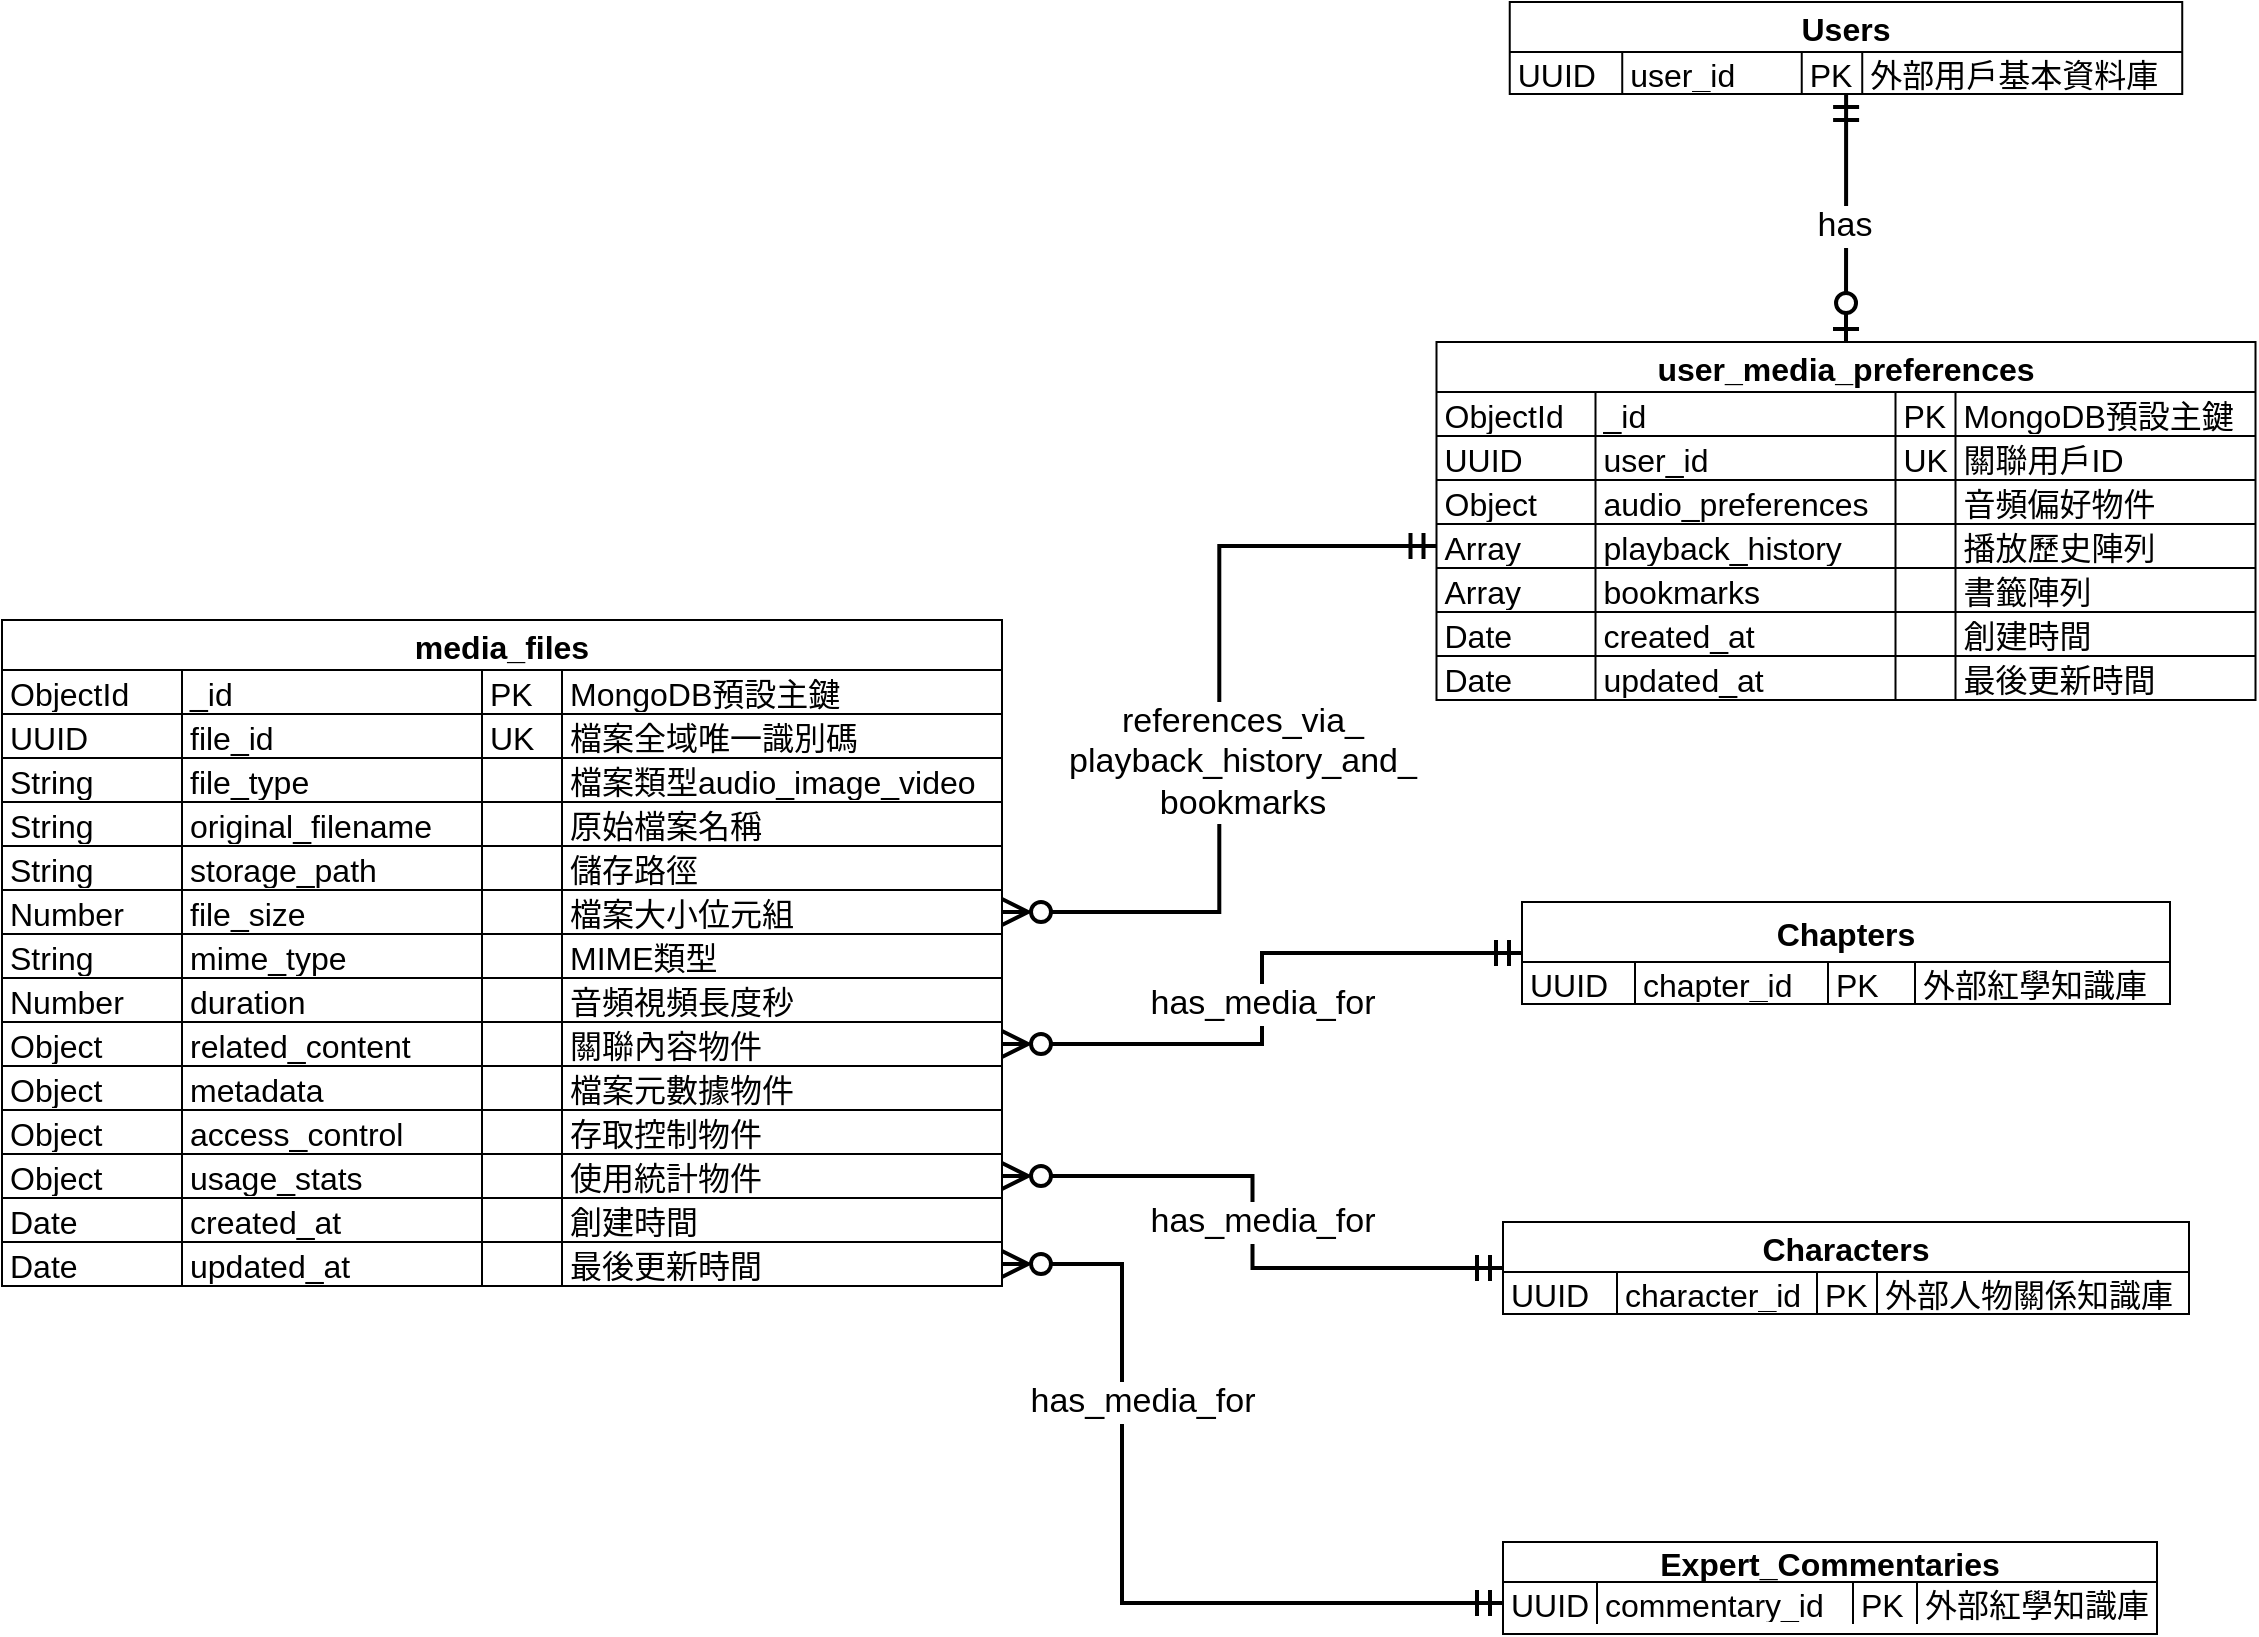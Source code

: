 <mxfile version="24.7.17">
  <diagram name="Page-1" id="UnIl4REgYdiLxJxf534u">
    <mxGraphModel dx="1594" dy="450" grid="1" gridSize="10" guides="1" tooltips="1" connect="1" arrows="1" fold="1" page="1" pageScale="1" pageWidth="827" pageHeight="1169" math="0" shadow="0">
      <root>
        <mxCell id="0" />
        <mxCell id="1" parent="0" />
        <mxCell id="NqUrE6B0WoNYXSJN2qYD-1" value="media_files" style="shape=table;startSize=25;container=1;collapsible=0;childLayout=tableLayout;fixedRows=1;rowLines=1;fontStyle=1;align=center;resizeLast=1;fontSize=16;" parent="1" vertex="1">
          <mxGeometry x="-230" y="329" width="500" height="333" as="geometry" />
        </mxCell>
        <mxCell id="NqUrE6B0WoNYXSJN2qYD-2" style="shape=tableRow;horizontal=0;startSize=0;swimlaneHead=0;swimlaneBody=0;fillColor=none;collapsible=0;dropTarget=0;points=[[0,0.5],[1,0.5]];portConstraint=eastwest;top=0;left=0;right=0;bottom=0;fontSize=16;" parent="NqUrE6B0WoNYXSJN2qYD-1" vertex="1">
          <mxGeometry y="25" width="500" height="22" as="geometry" />
        </mxCell>
        <mxCell id="NqUrE6B0WoNYXSJN2qYD-3" value="ObjectId" style="shape=partialRectangle;connectable=0;fillColor=none;top=0;left=0;bottom=0;right=0;align=left;spacingLeft=2;overflow=hidden;fontSize=16;" parent="NqUrE6B0WoNYXSJN2qYD-2" vertex="1">
          <mxGeometry width="90" height="22" as="geometry">
            <mxRectangle width="90" height="22" as="alternateBounds" />
          </mxGeometry>
        </mxCell>
        <mxCell id="NqUrE6B0WoNYXSJN2qYD-4" value="_id" style="shape=partialRectangle;connectable=0;fillColor=none;top=0;left=0;bottom=0;right=0;align=left;spacingLeft=2;overflow=hidden;fontSize=16;" parent="NqUrE6B0WoNYXSJN2qYD-2" vertex="1">
          <mxGeometry x="90" width="150" height="22" as="geometry">
            <mxRectangle width="150" height="22" as="alternateBounds" />
          </mxGeometry>
        </mxCell>
        <mxCell id="fLlnK0QQQw2lZY6XCiY6-12" value="PK" style="shape=partialRectangle;connectable=0;fillColor=none;top=0;left=0;bottom=0;right=0;align=left;spacingLeft=2;overflow=hidden;fontSize=16;" vertex="1" parent="NqUrE6B0WoNYXSJN2qYD-2">
          <mxGeometry x="240" width="40" height="22" as="geometry">
            <mxRectangle width="40" height="22" as="alternateBounds" />
          </mxGeometry>
        </mxCell>
        <mxCell id="NqUrE6B0WoNYXSJN2qYD-5" value="MongoDB預設主鍵" style="shape=partialRectangle;connectable=0;fillColor=none;top=0;left=0;bottom=0;right=0;align=left;spacingLeft=2;overflow=hidden;fontSize=16;" parent="NqUrE6B0WoNYXSJN2qYD-2" vertex="1">
          <mxGeometry x="280" width="220" height="22" as="geometry">
            <mxRectangle width="220" height="22" as="alternateBounds" />
          </mxGeometry>
        </mxCell>
        <mxCell id="NqUrE6B0WoNYXSJN2qYD-6" style="shape=tableRow;horizontal=0;startSize=0;swimlaneHead=0;swimlaneBody=0;fillColor=none;collapsible=0;dropTarget=0;points=[[0,0.5],[1,0.5]];portConstraint=eastwest;top=0;left=0;right=0;bottom=0;fontSize=16;" parent="NqUrE6B0WoNYXSJN2qYD-1" vertex="1">
          <mxGeometry y="47" width="500" height="22" as="geometry" />
        </mxCell>
        <mxCell id="NqUrE6B0WoNYXSJN2qYD-7" value="UUID" style="shape=partialRectangle;connectable=0;fillColor=none;top=0;left=0;bottom=0;right=0;align=left;spacingLeft=2;overflow=hidden;fontSize=16;" parent="NqUrE6B0WoNYXSJN2qYD-6" vertex="1">
          <mxGeometry width="90" height="22" as="geometry">
            <mxRectangle width="90" height="22" as="alternateBounds" />
          </mxGeometry>
        </mxCell>
        <mxCell id="NqUrE6B0WoNYXSJN2qYD-8" value="file_id" style="shape=partialRectangle;connectable=0;fillColor=none;top=0;left=0;bottom=0;right=0;align=left;spacingLeft=2;overflow=hidden;fontSize=16;" parent="NqUrE6B0WoNYXSJN2qYD-6" vertex="1">
          <mxGeometry x="90" width="150" height="22" as="geometry">
            <mxRectangle width="150" height="22" as="alternateBounds" />
          </mxGeometry>
        </mxCell>
        <mxCell id="fLlnK0QQQw2lZY6XCiY6-13" value="UK" style="shape=partialRectangle;connectable=0;fillColor=none;top=0;left=0;bottom=0;right=0;align=left;spacingLeft=2;overflow=hidden;fontSize=16;" vertex="1" parent="NqUrE6B0WoNYXSJN2qYD-6">
          <mxGeometry x="240" width="40" height="22" as="geometry">
            <mxRectangle width="40" height="22" as="alternateBounds" />
          </mxGeometry>
        </mxCell>
        <mxCell id="NqUrE6B0WoNYXSJN2qYD-9" value="檔案全域唯一識別碼" style="shape=partialRectangle;connectable=0;fillColor=none;top=0;left=0;bottom=0;right=0;align=left;spacingLeft=2;overflow=hidden;fontSize=16;" parent="NqUrE6B0WoNYXSJN2qYD-6" vertex="1">
          <mxGeometry x="280" width="220" height="22" as="geometry">
            <mxRectangle width="220" height="22" as="alternateBounds" />
          </mxGeometry>
        </mxCell>
        <mxCell id="NqUrE6B0WoNYXSJN2qYD-10" style="shape=tableRow;horizontal=0;startSize=0;swimlaneHead=0;swimlaneBody=0;fillColor=none;collapsible=0;dropTarget=0;points=[[0,0.5],[1,0.5]];portConstraint=eastwest;top=0;left=0;right=0;bottom=0;fontSize=16;" parent="NqUrE6B0WoNYXSJN2qYD-1" vertex="1">
          <mxGeometry y="69" width="500" height="22" as="geometry" />
        </mxCell>
        <mxCell id="NqUrE6B0WoNYXSJN2qYD-11" value="String" style="shape=partialRectangle;connectable=0;fillColor=none;top=0;left=0;bottom=0;right=0;align=left;spacingLeft=2;overflow=hidden;fontSize=16;" parent="NqUrE6B0WoNYXSJN2qYD-10" vertex="1">
          <mxGeometry width="90" height="22" as="geometry">
            <mxRectangle width="90" height="22" as="alternateBounds" />
          </mxGeometry>
        </mxCell>
        <mxCell id="NqUrE6B0WoNYXSJN2qYD-12" value="file_type" style="shape=partialRectangle;connectable=0;fillColor=none;top=0;left=0;bottom=0;right=0;align=left;spacingLeft=2;overflow=hidden;fontSize=16;" parent="NqUrE6B0WoNYXSJN2qYD-10" vertex="1">
          <mxGeometry x="90" width="150" height="22" as="geometry">
            <mxRectangle width="150" height="22" as="alternateBounds" />
          </mxGeometry>
        </mxCell>
        <mxCell id="fLlnK0QQQw2lZY6XCiY6-14" style="shape=partialRectangle;connectable=0;fillColor=none;top=0;left=0;bottom=0;right=0;align=left;spacingLeft=2;overflow=hidden;fontSize=16;" vertex="1" parent="NqUrE6B0WoNYXSJN2qYD-10">
          <mxGeometry x="240" width="40" height="22" as="geometry">
            <mxRectangle width="40" height="22" as="alternateBounds" />
          </mxGeometry>
        </mxCell>
        <mxCell id="NqUrE6B0WoNYXSJN2qYD-13" value="檔案類型audio_image_video" style="shape=partialRectangle;connectable=0;fillColor=none;top=0;left=0;bottom=0;right=0;align=left;spacingLeft=2;overflow=hidden;fontSize=16;" parent="NqUrE6B0WoNYXSJN2qYD-10" vertex="1">
          <mxGeometry x="280" width="220" height="22" as="geometry">
            <mxRectangle width="220" height="22" as="alternateBounds" />
          </mxGeometry>
        </mxCell>
        <mxCell id="NqUrE6B0WoNYXSJN2qYD-14" style="shape=tableRow;horizontal=0;startSize=0;swimlaneHead=0;swimlaneBody=0;fillColor=none;collapsible=0;dropTarget=0;points=[[0,0.5],[1,0.5]];portConstraint=eastwest;top=0;left=0;right=0;bottom=0;fontSize=16;" parent="NqUrE6B0WoNYXSJN2qYD-1" vertex="1">
          <mxGeometry y="91" width="500" height="22" as="geometry" />
        </mxCell>
        <mxCell id="NqUrE6B0WoNYXSJN2qYD-15" value="String" style="shape=partialRectangle;connectable=0;fillColor=none;top=0;left=0;bottom=0;right=0;align=left;spacingLeft=2;overflow=hidden;fontSize=16;" parent="NqUrE6B0WoNYXSJN2qYD-14" vertex="1">
          <mxGeometry width="90" height="22" as="geometry">
            <mxRectangle width="90" height="22" as="alternateBounds" />
          </mxGeometry>
        </mxCell>
        <mxCell id="NqUrE6B0WoNYXSJN2qYD-16" value="original_filename" style="shape=partialRectangle;connectable=0;fillColor=none;top=0;left=0;bottom=0;right=0;align=left;spacingLeft=2;overflow=hidden;fontSize=16;" parent="NqUrE6B0WoNYXSJN2qYD-14" vertex="1">
          <mxGeometry x="90" width="150" height="22" as="geometry">
            <mxRectangle width="150" height="22" as="alternateBounds" />
          </mxGeometry>
        </mxCell>
        <mxCell id="fLlnK0QQQw2lZY6XCiY6-15" style="shape=partialRectangle;connectable=0;fillColor=none;top=0;left=0;bottom=0;right=0;align=left;spacingLeft=2;overflow=hidden;fontSize=16;" vertex="1" parent="NqUrE6B0WoNYXSJN2qYD-14">
          <mxGeometry x="240" width="40" height="22" as="geometry">
            <mxRectangle width="40" height="22" as="alternateBounds" />
          </mxGeometry>
        </mxCell>
        <mxCell id="NqUrE6B0WoNYXSJN2qYD-17" value="原始檔案名稱" style="shape=partialRectangle;connectable=0;fillColor=none;top=0;left=0;bottom=0;right=0;align=left;spacingLeft=2;overflow=hidden;fontSize=16;" parent="NqUrE6B0WoNYXSJN2qYD-14" vertex="1">
          <mxGeometry x="280" width="220" height="22" as="geometry">
            <mxRectangle width="220" height="22" as="alternateBounds" />
          </mxGeometry>
        </mxCell>
        <mxCell id="NqUrE6B0WoNYXSJN2qYD-18" style="shape=tableRow;horizontal=0;startSize=0;swimlaneHead=0;swimlaneBody=0;fillColor=none;collapsible=0;dropTarget=0;points=[[0,0.5],[1,0.5]];portConstraint=eastwest;top=0;left=0;right=0;bottom=0;fontSize=16;" parent="NqUrE6B0WoNYXSJN2qYD-1" vertex="1">
          <mxGeometry y="113" width="500" height="22" as="geometry" />
        </mxCell>
        <mxCell id="NqUrE6B0WoNYXSJN2qYD-19" value="String" style="shape=partialRectangle;connectable=0;fillColor=none;top=0;left=0;bottom=0;right=0;align=left;spacingLeft=2;overflow=hidden;fontSize=16;" parent="NqUrE6B0WoNYXSJN2qYD-18" vertex="1">
          <mxGeometry width="90" height="22" as="geometry">
            <mxRectangle width="90" height="22" as="alternateBounds" />
          </mxGeometry>
        </mxCell>
        <mxCell id="NqUrE6B0WoNYXSJN2qYD-20" value="storage_path" style="shape=partialRectangle;connectable=0;fillColor=none;top=0;left=0;bottom=0;right=0;align=left;spacingLeft=2;overflow=hidden;fontSize=16;" parent="NqUrE6B0WoNYXSJN2qYD-18" vertex="1">
          <mxGeometry x="90" width="150" height="22" as="geometry">
            <mxRectangle width="150" height="22" as="alternateBounds" />
          </mxGeometry>
        </mxCell>
        <mxCell id="fLlnK0QQQw2lZY6XCiY6-16" style="shape=partialRectangle;connectable=0;fillColor=none;top=0;left=0;bottom=0;right=0;align=left;spacingLeft=2;overflow=hidden;fontSize=16;" vertex="1" parent="NqUrE6B0WoNYXSJN2qYD-18">
          <mxGeometry x="240" width="40" height="22" as="geometry">
            <mxRectangle width="40" height="22" as="alternateBounds" />
          </mxGeometry>
        </mxCell>
        <mxCell id="NqUrE6B0WoNYXSJN2qYD-21" value="儲存路徑" style="shape=partialRectangle;connectable=0;fillColor=none;top=0;left=0;bottom=0;right=0;align=left;spacingLeft=2;overflow=hidden;fontSize=16;" parent="NqUrE6B0WoNYXSJN2qYD-18" vertex="1">
          <mxGeometry x="280" width="220" height="22" as="geometry">
            <mxRectangle width="220" height="22" as="alternateBounds" />
          </mxGeometry>
        </mxCell>
        <mxCell id="NqUrE6B0WoNYXSJN2qYD-22" style="shape=tableRow;horizontal=0;startSize=0;swimlaneHead=0;swimlaneBody=0;fillColor=none;collapsible=0;dropTarget=0;points=[[0,0.5],[1,0.5]];portConstraint=eastwest;top=0;left=0;right=0;bottom=0;fontSize=16;" parent="NqUrE6B0WoNYXSJN2qYD-1" vertex="1">
          <mxGeometry y="135" width="500" height="22" as="geometry" />
        </mxCell>
        <mxCell id="NqUrE6B0WoNYXSJN2qYD-23" value="Number" style="shape=partialRectangle;connectable=0;fillColor=none;top=0;left=0;bottom=0;right=0;align=left;spacingLeft=2;overflow=hidden;fontSize=16;" parent="NqUrE6B0WoNYXSJN2qYD-22" vertex="1">
          <mxGeometry width="90" height="22" as="geometry">
            <mxRectangle width="90" height="22" as="alternateBounds" />
          </mxGeometry>
        </mxCell>
        <mxCell id="NqUrE6B0WoNYXSJN2qYD-24" value="file_size" style="shape=partialRectangle;connectable=0;fillColor=none;top=0;left=0;bottom=0;right=0;align=left;spacingLeft=2;overflow=hidden;fontSize=16;" parent="NqUrE6B0WoNYXSJN2qYD-22" vertex="1">
          <mxGeometry x="90" width="150" height="22" as="geometry">
            <mxRectangle width="150" height="22" as="alternateBounds" />
          </mxGeometry>
        </mxCell>
        <mxCell id="fLlnK0QQQw2lZY6XCiY6-17" style="shape=partialRectangle;connectable=0;fillColor=none;top=0;left=0;bottom=0;right=0;align=left;spacingLeft=2;overflow=hidden;fontSize=16;" vertex="1" parent="NqUrE6B0WoNYXSJN2qYD-22">
          <mxGeometry x="240" width="40" height="22" as="geometry">
            <mxRectangle width="40" height="22" as="alternateBounds" />
          </mxGeometry>
        </mxCell>
        <mxCell id="NqUrE6B0WoNYXSJN2qYD-25" value="檔案大小位元組" style="shape=partialRectangle;connectable=0;fillColor=none;top=0;left=0;bottom=0;right=0;align=left;spacingLeft=2;overflow=hidden;fontSize=16;" parent="NqUrE6B0WoNYXSJN2qYD-22" vertex="1">
          <mxGeometry x="280" width="220" height="22" as="geometry">
            <mxRectangle width="220" height="22" as="alternateBounds" />
          </mxGeometry>
        </mxCell>
        <mxCell id="NqUrE6B0WoNYXSJN2qYD-26" style="shape=tableRow;horizontal=0;startSize=0;swimlaneHead=0;swimlaneBody=0;fillColor=none;collapsible=0;dropTarget=0;points=[[0,0.5],[1,0.5]];portConstraint=eastwest;top=0;left=0;right=0;bottom=0;fontSize=16;" parent="NqUrE6B0WoNYXSJN2qYD-1" vertex="1">
          <mxGeometry y="157" width="500" height="22" as="geometry" />
        </mxCell>
        <mxCell id="NqUrE6B0WoNYXSJN2qYD-27" value="String" style="shape=partialRectangle;connectable=0;fillColor=none;top=0;left=0;bottom=0;right=0;align=left;spacingLeft=2;overflow=hidden;fontSize=16;" parent="NqUrE6B0WoNYXSJN2qYD-26" vertex="1">
          <mxGeometry width="90" height="22" as="geometry">
            <mxRectangle width="90" height="22" as="alternateBounds" />
          </mxGeometry>
        </mxCell>
        <mxCell id="NqUrE6B0WoNYXSJN2qYD-28" value="mime_type" style="shape=partialRectangle;connectable=0;fillColor=none;top=0;left=0;bottom=0;right=0;align=left;spacingLeft=2;overflow=hidden;fontSize=16;" parent="NqUrE6B0WoNYXSJN2qYD-26" vertex="1">
          <mxGeometry x="90" width="150" height="22" as="geometry">
            <mxRectangle width="150" height="22" as="alternateBounds" />
          </mxGeometry>
        </mxCell>
        <mxCell id="fLlnK0QQQw2lZY6XCiY6-18" style="shape=partialRectangle;connectable=0;fillColor=none;top=0;left=0;bottom=0;right=0;align=left;spacingLeft=2;overflow=hidden;fontSize=16;" vertex="1" parent="NqUrE6B0WoNYXSJN2qYD-26">
          <mxGeometry x="240" width="40" height="22" as="geometry">
            <mxRectangle width="40" height="22" as="alternateBounds" />
          </mxGeometry>
        </mxCell>
        <mxCell id="NqUrE6B0WoNYXSJN2qYD-29" value="MIME類型" style="shape=partialRectangle;connectable=0;fillColor=none;top=0;left=0;bottom=0;right=0;align=left;spacingLeft=2;overflow=hidden;fontSize=16;" parent="NqUrE6B0WoNYXSJN2qYD-26" vertex="1">
          <mxGeometry x="280" width="220" height="22" as="geometry">
            <mxRectangle width="220" height="22" as="alternateBounds" />
          </mxGeometry>
        </mxCell>
        <mxCell id="NqUrE6B0WoNYXSJN2qYD-30" style="shape=tableRow;horizontal=0;startSize=0;swimlaneHead=0;swimlaneBody=0;fillColor=none;collapsible=0;dropTarget=0;points=[[0,0.5],[1,0.5]];portConstraint=eastwest;top=0;left=0;right=0;bottom=0;fontSize=16;" parent="NqUrE6B0WoNYXSJN2qYD-1" vertex="1">
          <mxGeometry y="179" width="500" height="22" as="geometry" />
        </mxCell>
        <mxCell id="NqUrE6B0WoNYXSJN2qYD-31" value="Number" style="shape=partialRectangle;connectable=0;fillColor=none;top=0;left=0;bottom=0;right=0;align=left;spacingLeft=2;overflow=hidden;fontSize=16;" parent="NqUrE6B0WoNYXSJN2qYD-30" vertex="1">
          <mxGeometry width="90" height="22" as="geometry">
            <mxRectangle width="90" height="22" as="alternateBounds" />
          </mxGeometry>
        </mxCell>
        <mxCell id="NqUrE6B0WoNYXSJN2qYD-32" value="duration" style="shape=partialRectangle;connectable=0;fillColor=none;top=0;left=0;bottom=0;right=0;align=left;spacingLeft=2;overflow=hidden;fontSize=16;" parent="NqUrE6B0WoNYXSJN2qYD-30" vertex="1">
          <mxGeometry x="90" width="150" height="22" as="geometry">
            <mxRectangle width="150" height="22" as="alternateBounds" />
          </mxGeometry>
        </mxCell>
        <mxCell id="fLlnK0QQQw2lZY6XCiY6-19" style="shape=partialRectangle;connectable=0;fillColor=none;top=0;left=0;bottom=0;right=0;align=left;spacingLeft=2;overflow=hidden;fontSize=16;" vertex="1" parent="NqUrE6B0WoNYXSJN2qYD-30">
          <mxGeometry x="240" width="40" height="22" as="geometry">
            <mxRectangle width="40" height="22" as="alternateBounds" />
          </mxGeometry>
        </mxCell>
        <mxCell id="NqUrE6B0WoNYXSJN2qYD-33" value="音頻視頻長度秒" style="shape=partialRectangle;connectable=0;fillColor=none;top=0;left=0;bottom=0;right=0;align=left;spacingLeft=2;overflow=hidden;fontSize=16;" parent="NqUrE6B0WoNYXSJN2qYD-30" vertex="1">
          <mxGeometry x="280" width="220" height="22" as="geometry">
            <mxRectangle width="220" height="22" as="alternateBounds" />
          </mxGeometry>
        </mxCell>
        <mxCell id="NqUrE6B0WoNYXSJN2qYD-34" style="shape=tableRow;horizontal=0;startSize=0;swimlaneHead=0;swimlaneBody=0;fillColor=none;collapsible=0;dropTarget=0;points=[[0,0.5],[1,0.5]];portConstraint=eastwest;top=0;left=0;right=0;bottom=0;fontSize=16;" parent="NqUrE6B0WoNYXSJN2qYD-1" vertex="1">
          <mxGeometry y="201" width="500" height="22" as="geometry" />
        </mxCell>
        <mxCell id="NqUrE6B0WoNYXSJN2qYD-35" value="Object" style="shape=partialRectangle;connectable=0;fillColor=none;top=0;left=0;bottom=0;right=0;align=left;spacingLeft=2;overflow=hidden;fontSize=16;" parent="NqUrE6B0WoNYXSJN2qYD-34" vertex="1">
          <mxGeometry width="90" height="22" as="geometry">
            <mxRectangle width="90" height="22" as="alternateBounds" />
          </mxGeometry>
        </mxCell>
        <mxCell id="NqUrE6B0WoNYXSJN2qYD-36" value="related_content" style="shape=partialRectangle;connectable=0;fillColor=none;top=0;left=0;bottom=0;right=0;align=left;spacingLeft=2;overflow=hidden;fontSize=16;" parent="NqUrE6B0WoNYXSJN2qYD-34" vertex="1">
          <mxGeometry x="90" width="150" height="22" as="geometry">
            <mxRectangle width="150" height="22" as="alternateBounds" />
          </mxGeometry>
        </mxCell>
        <mxCell id="fLlnK0QQQw2lZY6XCiY6-20" style="shape=partialRectangle;connectable=0;fillColor=none;top=0;left=0;bottom=0;right=0;align=left;spacingLeft=2;overflow=hidden;fontSize=16;" vertex="1" parent="NqUrE6B0WoNYXSJN2qYD-34">
          <mxGeometry x="240" width="40" height="22" as="geometry">
            <mxRectangle width="40" height="22" as="alternateBounds" />
          </mxGeometry>
        </mxCell>
        <mxCell id="NqUrE6B0WoNYXSJN2qYD-37" value="關聯內容物件" style="shape=partialRectangle;connectable=0;fillColor=none;top=0;left=0;bottom=0;right=0;align=left;spacingLeft=2;overflow=hidden;fontSize=16;" parent="NqUrE6B0WoNYXSJN2qYD-34" vertex="1">
          <mxGeometry x="280" width="220" height="22" as="geometry">
            <mxRectangle width="220" height="22" as="alternateBounds" />
          </mxGeometry>
        </mxCell>
        <mxCell id="NqUrE6B0WoNYXSJN2qYD-38" style="shape=tableRow;horizontal=0;startSize=0;swimlaneHead=0;swimlaneBody=0;fillColor=none;collapsible=0;dropTarget=0;points=[[0,0.5],[1,0.5]];portConstraint=eastwest;top=0;left=0;right=0;bottom=0;fontSize=16;" parent="NqUrE6B0WoNYXSJN2qYD-1" vertex="1">
          <mxGeometry y="223" width="500" height="22" as="geometry" />
        </mxCell>
        <mxCell id="NqUrE6B0WoNYXSJN2qYD-39" value="Object" style="shape=partialRectangle;connectable=0;fillColor=none;top=0;left=0;bottom=0;right=0;align=left;spacingLeft=2;overflow=hidden;fontSize=16;" parent="NqUrE6B0WoNYXSJN2qYD-38" vertex="1">
          <mxGeometry width="90" height="22" as="geometry">
            <mxRectangle width="90" height="22" as="alternateBounds" />
          </mxGeometry>
        </mxCell>
        <mxCell id="NqUrE6B0WoNYXSJN2qYD-40" value="metadata" style="shape=partialRectangle;connectable=0;fillColor=none;top=0;left=0;bottom=0;right=0;align=left;spacingLeft=2;overflow=hidden;fontSize=16;" parent="NqUrE6B0WoNYXSJN2qYD-38" vertex="1">
          <mxGeometry x="90" width="150" height="22" as="geometry">
            <mxRectangle width="150" height="22" as="alternateBounds" />
          </mxGeometry>
        </mxCell>
        <mxCell id="fLlnK0QQQw2lZY6XCiY6-21" style="shape=partialRectangle;connectable=0;fillColor=none;top=0;left=0;bottom=0;right=0;align=left;spacingLeft=2;overflow=hidden;fontSize=16;" vertex="1" parent="NqUrE6B0WoNYXSJN2qYD-38">
          <mxGeometry x="240" width="40" height="22" as="geometry">
            <mxRectangle width="40" height="22" as="alternateBounds" />
          </mxGeometry>
        </mxCell>
        <mxCell id="NqUrE6B0WoNYXSJN2qYD-41" value="檔案元數據物件" style="shape=partialRectangle;connectable=0;fillColor=none;top=0;left=0;bottom=0;right=0;align=left;spacingLeft=2;overflow=hidden;fontSize=16;" parent="NqUrE6B0WoNYXSJN2qYD-38" vertex="1">
          <mxGeometry x="280" width="220" height="22" as="geometry">
            <mxRectangle width="220" height="22" as="alternateBounds" />
          </mxGeometry>
        </mxCell>
        <mxCell id="NqUrE6B0WoNYXSJN2qYD-42" style="shape=tableRow;horizontal=0;startSize=0;swimlaneHead=0;swimlaneBody=0;fillColor=none;collapsible=0;dropTarget=0;points=[[0,0.5],[1,0.5]];portConstraint=eastwest;top=0;left=0;right=0;bottom=0;fontSize=16;" parent="NqUrE6B0WoNYXSJN2qYD-1" vertex="1">
          <mxGeometry y="245" width="500" height="22" as="geometry" />
        </mxCell>
        <mxCell id="NqUrE6B0WoNYXSJN2qYD-43" value="Object" style="shape=partialRectangle;connectable=0;fillColor=none;top=0;left=0;bottom=0;right=0;align=left;spacingLeft=2;overflow=hidden;fontSize=16;" parent="NqUrE6B0WoNYXSJN2qYD-42" vertex="1">
          <mxGeometry width="90" height="22" as="geometry">
            <mxRectangle width="90" height="22" as="alternateBounds" />
          </mxGeometry>
        </mxCell>
        <mxCell id="NqUrE6B0WoNYXSJN2qYD-44" value="access_control" style="shape=partialRectangle;connectable=0;fillColor=none;top=0;left=0;bottom=0;right=0;align=left;spacingLeft=2;overflow=hidden;fontSize=16;" parent="NqUrE6B0WoNYXSJN2qYD-42" vertex="1">
          <mxGeometry x="90" width="150" height="22" as="geometry">
            <mxRectangle width="150" height="22" as="alternateBounds" />
          </mxGeometry>
        </mxCell>
        <mxCell id="fLlnK0QQQw2lZY6XCiY6-22" style="shape=partialRectangle;connectable=0;fillColor=none;top=0;left=0;bottom=0;right=0;align=left;spacingLeft=2;overflow=hidden;fontSize=16;" vertex="1" parent="NqUrE6B0WoNYXSJN2qYD-42">
          <mxGeometry x="240" width="40" height="22" as="geometry">
            <mxRectangle width="40" height="22" as="alternateBounds" />
          </mxGeometry>
        </mxCell>
        <mxCell id="NqUrE6B0WoNYXSJN2qYD-45" value="存取控制物件" style="shape=partialRectangle;connectable=0;fillColor=none;top=0;left=0;bottom=0;right=0;align=left;spacingLeft=2;overflow=hidden;fontSize=16;" parent="NqUrE6B0WoNYXSJN2qYD-42" vertex="1">
          <mxGeometry x="280" width="220" height="22" as="geometry">
            <mxRectangle width="220" height="22" as="alternateBounds" />
          </mxGeometry>
        </mxCell>
        <mxCell id="NqUrE6B0WoNYXSJN2qYD-46" style="shape=tableRow;horizontal=0;startSize=0;swimlaneHead=0;swimlaneBody=0;fillColor=none;collapsible=0;dropTarget=0;points=[[0,0.5],[1,0.5]];portConstraint=eastwest;top=0;left=0;right=0;bottom=0;fontSize=16;" parent="NqUrE6B0WoNYXSJN2qYD-1" vertex="1">
          <mxGeometry y="267" width="500" height="22" as="geometry" />
        </mxCell>
        <mxCell id="NqUrE6B0WoNYXSJN2qYD-47" value="Object" style="shape=partialRectangle;connectable=0;fillColor=none;top=0;left=0;bottom=0;right=0;align=left;spacingLeft=2;overflow=hidden;fontSize=16;" parent="NqUrE6B0WoNYXSJN2qYD-46" vertex="1">
          <mxGeometry width="90" height="22" as="geometry">
            <mxRectangle width="90" height="22" as="alternateBounds" />
          </mxGeometry>
        </mxCell>
        <mxCell id="NqUrE6B0WoNYXSJN2qYD-48" value="usage_stats" style="shape=partialRectangle;connectable=0;fillColor=none;top=0;left=0;bottom=0;right=0;align=left;spacingLeft=2;overflow=hidden;fontSize=16;" parent="NqUrE6B0WoNYXSJN2qYD-46" vertex="1">
          <mxGeometry x="90" width="150" height="22" as="geometry">
            <mxRectangle width="150" height="22" as="alternateBounds" />
          </mxGeometry>
        </mxCell>
        <mxCell id="fLlnK0QQQw2lZY6XCiY6-23" style="shape=partialRectangle;connectable=0;fillColor=none;top=0;left=0;bottom=0;right=0;align=left;spacingLeft=2;overflow=hidden;fontSize=16;" vertex="1" parent="NqUrE6B0WoNYXSJN2qYD-46">
          <mxGeometry x="240" width="40" height="22" as="geometry">
            <mxRectangle width="40" height="22" as="alternateBounds" />
          </mxGeometry>
        </mxCell>
        <mxCell id="NqUrE6B0WoNYXSJN2qYD-49" value="使用統計物件" style="shape=partialRectangle;connectable=0;fillColor=none;top=0;left=0;bottom=0;right=0;align=left;spacingLeft=2;overflow=hidden;fontSize=16;" parent="NqUrE6B0WoNYXSJN2qYD-46" vertex="1">
          <mxGeometry x="280" width="220" height="22" as="geometry">
            <mxRectangle width="220" height="22" as="alternateBounds" />
          </mxGeometry>
        </mxCell>
        <mxCell id="NqUrE6B0WoNYXSJN2qYD-50" style="shape=tableRow;horizontal=0;startSize=0;swimlaneHead=0;swimlaneBody=0;fillColor=none;collapsible=0;dropTarget=0;points=[[0,0.5],[1,0.5]];portConstraint=eastwest;top=0;left=0;right=0;bottom=0;fontSize=16;" parent="NqUrE6B0WoNYXSJN2qYD-1" vertex="1">
          <mxGeometry y="289" width="500" height="22" as="geometry" />
        </mxCell>
        <mxCell id="NqUrE6B0WoNYXSJN2qYD-51" value="Date" style="shape=partialRectangle;connectable=0;fillColor=none;top=0;left=0;bottom=0;right=0;align=left;spacingLeft=2;overflow=hidden;fontSize=16;" parent="NqUrE6B0WoNYXSJN2qYD-50" vertex="1">
          <mxGeometry width="90" height="22" as="geometry">
            <mxRectangle width="90" height="22" as="alternateBounds" />
          </mxGeometry>
        </mxCell>
        <mxCell id="NqUrE6B0WoNYXSJN2qYD-52" value="created_at" style="shape=partialRectangle;connectable=0;fillColor=none;top=0;left=0;bottom=0;right=0;align=left;spacingLeft=2;overflow=hidden;fontSize=16;" parent="NqUrE6B0WoNYXSJN2qYD-50" vertex="1">
          <mxGeometry x="90" width="150" height="22" as="geometry">
            <mxRectangle width="150" height="22" as="alternateBounds" />
          </mxGeometry>
        </mxCell>
        <mxCell id="fLlnK0QQQw2lZY6XCiY6-24" style="shape=partialRectangle;connectable=0;fillColor=none;top=0;left=0;bottom=0;right=0;align=left;spacingLeft=2;overflow=hidden;fontSize=16;" vertex="1" parent="NqUrE6B0WoNYXSJN2qYD-50">
          <mxGeometry x="240" width="40" height="22" as="geometry">
            <mxRectangle width="40" height="22" as="alternateBounds" />
          </mxGeometry>
        </mxCell>
        <mxCell id="NqUrE6B0WoNYXSJN2qYD-53" value="創建時間" style="shape=partialRectangle;connectable=0;fillColor=none;top=0;left=0;bottom=0;right=0;align=left;spacingLeft=2;overflow=hidden;fontSize=16;" parent="NqUrE6B0WoNYXSJN2qYD-50" vertex="1">
          <mxGeometry x="280" width="220" height="22" as="geometry">
            <mxRectangle width="220" height="22" as="alternateBounds" />
          </mxGeometry>
        </mxCell>
        <mxCell id="NqUrE6B0WoNYXSJN2qYD-54" style="shape=tableRow;horizontal=0;startSize=0;swimlaneHead=0;swimlaneBody=0;fillColor=none;collapsible=0;dropTarget=0;points=[[0,0.5],[1,0.5]];portConstraint=eastwest;top=0;left=0;right=0;bottom=0;fontSize=16;" parent="NqUrE6B0WoNYXSJN2qYD-1" vertex="1">
          <mxGeometry y="311" width="500" height="22" as="geometry" />
        </mxCell>
        <mxCell id="NqUrE6B0WoNYXSJN2qYD-55" value="Date" style="shape=partialRectangle;connectable=0;fillColor=none;top=0;left=0;bottom=0;right=0;align=left;spacingLeft=2;overflow=hidden;fontSize=16;" parent="NqUrE6B0WoNYXSJN2qYD-54" vertex="1">
          <mxGeometry width="90" height="22" as="geometry">
            <mxRectangle width="90" height="22" as="alternateBounds" />
          </mxGeometry>
        </mxCell>
        <mxCell id="NqUrE6B0WoNYXSJN2qYD-56" value="updated_at" style="shape=partialRectangle;connectable=0;fillColor=none;top=0;left=0;bottom=0;right=0;align=left;spacingLeft=2;overflow=hidden;fontSize=16;" parent="NqUrE6B0WoNYXSJN2qYD-54" vertex="1">
          <mxGeometry x="90" width="150" height="22" as="geometry">
            <mxRectangle width="150" height="22" as="alternateBounds" />
          </mxGeometry>
        </mxCell>
        <mxCell id="fLlnK0QQQw2lZY6XCiY6-25" style="shape=partialRectangle;connectable=0;fillColor=none;top=0;left=0;bottom=0;right=0;align=left;spacingLeft=2;overflow=hidden;fontSize=16;" vertex="1" parent="NqUrE6B0WoNYXSJN2qYD-54">
          <mxGeometry x="240" width="40" height="22" as="geometry">
            <mxRectangle width="40" height="22" as="alternateBounds" />
          </mxGeometry>
        </mxCell>
        <mxCell id="NqUrE6B0WoNYXSJN2qYD-57" value="最後更新時間" style="shape=partialRectangle;connectable=0;fillColor=none;top=0;left=0;bottom=0;right=0;align=left;spacingLeft=2;overflow=hidden;fontSize=16;" parent="NqUrE6B0WoNYXSJN2qYD-54" vertex="1">
          <mxGeometry x="280" width="220" height="22" as="geometry">
            <mxRectangle width="220" height="22" as="alternateBounds" />
          </mxGeometry>
        </mxCell>
        <mxCell id="NqUrE6B0WoNYXSJN2qYD-58" value="user_media_preferences" style="shape=table;startSize=25;container=1;collapsible=0;childLayout=tableLayout;fixedRows=1;rowLines=1;fontStyle=1;align=center;resizeLast=1;fontSize=16;" parent="1" vertex="1">
          <mxGeometry x="487.25" y="190" width="409.5" height="179" as="geometry" />
        </mxCell>
        <mxCell id="NqUrE6B0WoNYXSJN2qYD-59" style="shape=tableRow;horizontal=0;startSize=0;swimlaneHead=0;swimlaneBody=0;fillColor=none;collapsible=0;dropTarget=0;points=[[0,0.5],[1,0.5]];portConstraint=eastwest;top=0;left=0;right=0;bottom=0;fontSize=16;" parent="NqUrE6B0WoNYXSJN2qYD-58" vertex="1">
          <mxGeometry y="25" width="409.5" height="22" as="geometry" />
        </mxCell>
        <mxCell id="NqUrE6B0WoNYXSJN2qYD-60" value="ObjectId" style="shape=partialRectangle;connectable=0;fillColor=none;top=0;left=0;bottom=0;right=0;align=left;spacingLeft=2;overflow=hidden;fontSize=16;" parent="NqUrE6B0WoNYXSJN2qYD-59" vertex="1">
          <mxGeometry width="79.5" height="22" as="geometry">
            <mxRectangle width="79.5" height="22" as="alternateBounds" />
          </mxGeometry>
        </mxCell>
        <mxCell id="NqUrE6B0WoNYXSJN2qYD-61" value="_id" style="shape=partialRectangle;connectable=0;fillColor=none;top=0;left=0;bottom=0;right=0;align=left;spacingLeft=2;overflow=hidden;fontSize=16;" parent="NqUrE6B0WoNYXSJN2qYD-59" vertex="1">
          <mxGeometry x="79.5" width="150" height="22" as="geometry">
            <mxRectangle width="150" height="22" as="alternateBounds" />
          </mxGeometry>
        </mxCell>
        <mxCell id="fLlnK0QQQw2lZY6XCiY6-1" value="PK" style="shape=partialRectangle;connectable=0;fillColor=none;top=0;left=0;bottom=0;right=0;align=left;spacingLeft=2;overflow=hidden;fontSize=16;" vertex="1" parent="NqUrE6B0WoNYXSJN2qYD-59">
          <mxGeometry x="229.5" width="30" height="22" as="geometry">
            <mxRectangle width="30" height="22" as="alternateBounds" />
          </mxGeometry>
        </mxCell>
        <mxCell id="NqUrE6B0WoNYXSJN2qYD-62" value="MongoDB預設主鍵" style="shape=partialRectangle;connectable=0;fillColor=none;top=0;left=0;bottom=0;right=0;align=left;spacingLeft=2;overflow=hidden;fontSize=16;" parent="NqUrE6B0WoNYXSJN2qYD-59" vertex="1">
          <mxGeometry x="259.5" width="150" height="22" as="geometry">
            <mxRectangle width="150" height="22" as="alternateBounds" />
          </mxGeometry>
        </mxCell>
        <mxCell id="NqUrE6B0WoNYXSJN2qYD-63" style="shape=tableRow;horizontal=0;startSize=0;swimlaneHead=0;swimlaneBody=0;fillColor=none;collapsible=0;dropTarget=0;points=[[0,0.5],[1,0.5]];portConstraint=eastwest;top=0;left=0;right=0;bottom=0;fontSize=16;" parent="NqUrE6B0WoNYXSJN2qYD-58" vertex="1">
          <mxGeometry y="47" width="409.5" height="22" as="geometry" />
        </mxCell>
        <mxCell id="NqUrE6B0WoNYXSJN2qYD-64" value="UUID" style="shape=partialRectangle;connectable=0;fillColor=none;top=0;left=0;bottom=0;right=0;align=left;spacingLeft=2;overflow=hidden;fontSize=16;" parent="NqUrE6B0WoNYXSJN2qYD-63" vertex="1">
          <mxGeometry width="79.5" height="22" as="geometry">
            <mxRectangle width="79.5" height="22" as="alternateBounds" />
          </mxGeometry>
        </mxCell>
        <mxCell id="NqUrE6B0WoNYXSJN2qYD-65" value="user_id" style="shape=partialRectangle;connectable=0;fillColor=none;top=0;left=0;bottom=0;right=0;align=left;spacingLeft=2;overflow=hidden;fontSize=16;" parent="NqUrE6B0WoNYXSJN2qYD-63" vertex="1">
          <mxGeometry x="79.5" width="150" height="22" as="geometry">
            <mxRectangle width="150" height="22" as="alternateBounds" />
          </mxGeometry>
        </mxCell>
        <mxCell id="fLlnK0QQQw2lZY6XCiY6-2" value="UK" style="shape=partialRectangle;connectable=0;fillColor=none;top=0;left=0;bottom=0;right=0;align=left;spacingLeft=2;overflow=hidden;fontSize=16;" vertex="1" parent="NqUrE6B0WoNYXSJN2qYD-63">
          <mxGeometry x="229.5" width="30" height="22" as="geometry">
            <mxRectangle width="30" height="22" as="alternateBounds" />
          </mxGeometry>
        </mxCell>
        <mxCell id="NqUrE6B0WoNYXSJN2qYD-66" value="關聯用戶ID" style="shape=partialRectangle;connectable=0;fillColor=none;top=0;left=0;bottom=0;right=0;align=left;spacingLeft=2;overflow=hidden;fontSize=16;" parent="NqUrE6B0WoNYXSJN2qYD-63" vertex="1">
          <mxGeometry x="259.5" width="150" height="22" as="geometry">
            <mxRectangle width="150" height="22" as="alternateBounds" />
          </mxGeometry>
        </mxCell>
        <mxCell id="NqUrE6B0WoNYXSJN2qYD-67" style="shape=tableRow;horizontal=0;startSize=0;swimlaneHead=0;swimlaneBody=0;fillColor=none;collapsible=0;dropTarget=0;points=[[0,0.5],[1,0.5]];portConstraint=eastwest;top=0;left=0;right=0;bottom=0;fontSize=16;" parent="NqUrE6B0WoNYXSJN2qYD-58" vertex="1">
          <mxGeometry y="69" width="409.5" height="22" as="geometry" />
        </mxCell>
        <mxCell id="NqUrE6B0WoNYXSJN2qYD-68" value="Object" style="shape=partialRectangle;connectable=0;fillColor=none;top=0;left=0;bottom=0;right=0;align=left;spacingLeft=2;overflow=hidden;fontSize=16;" parent="NqUrE6B0WoNYXSJN2qYD-67" vertex="1">
          <mxGeometry width="79.5" height="22" as="geometry">
            <mxRectangle width="79.5" height="22" as="alternateBounds" />
          </mxGeometry>
        </mxCell>
        <mxCell id="NqUrE6B0WoNYXSJN2qYD-69" value="audio_preferences" style="shape=partialRectangle;connectable=0;fillColor=none;top=0;left=0;bottom=0;right=0;align=left;spacingLeft=2;overflow=hidden;fontSize=16;" parent="NqUrE6B0WoNYXSJN2qYD-67" vertex="1">
          <mxGeometry x="79.5" width="150" height="22" as="geometry">
            <mxRectangle width="150" height="22" as="alternateBounds" />
          </mxGeometry>
        </mxCell>
        <mxCell id="fLlnK0QQQw2lZY6XCiY6-3" style="shape=partialRectangle;connectable=0;fillColor=none;top=0;left=0;bottom=0;right=0;align=left;spacingLeft=2;overflow=hidden;fontSize=16;" vertex="1" parent="NqUrE6B0WoNYXSJN2qYD-67">
          <mxGeometry x="229.5" width="30" height="22" as="geometry">
            <mxRectangle width="30" height="22" as="alternateBounds" />
          </mxGeometry>
        </mxCell>
        <mxCell id="NqUrE6B0WoNYXSJN2qYD-70" value="音頻偏好物件" style="shape=partialRectangle;connectable=0;fillColor=none;top=0;left=0;bottom=0;right=0;align=left;spacingLeft=2;overflow=hidden;fontSize=16;" parent="NqUrE6B0WoNYXSJN2qYD-67" vertex="1">
          <mxGeometry x="259.5" width="150" height="22" as="geometry">
            <mxRectangle width="150" height="22" as="alternateBounds" />
          </mxGeometry>
        </mxCell>
        <mxCell id="NqUrE6B0WoNYXSJN2qYD-71" style="shape=tableRow;horizontal=0;startSize=0;swimlaneHead=0;swimlaneBody=0;fillColor=none;collapsible=0;dropTarget=0;points=[[0,0.5],[1,0.5]];portConstraint=eastwest;top=0;left=0;right=0;bottom=0;fontSize=16;" parent="NqUrE6B0WoNYXSJN2qYD-58" vertex="1">
          <mxGeometry y="91" width="409.5" height="22" as="geometry" />
        </mxCell>
        <mxCell id="NqUrE6B0WoNYXSJN2qYD-72" value="Array" style="shape=partialRectangle;connectable=0;fillColor=none;top=0;left=0;bottom=0;right=0;align=left;spacingLeft=2;overflow=hidden;fontSize=16;" parent="NqUrE6B0WoNYXSJN2qYD-71" vertex="1">
          <mxGeometry width="79.5" height="22" as="geometry">
            <mxRectangle width="79.5" height="22" as="alternateBounds" />
          </mxGeometry>
        </mxCell>
        <mxCell id="NqUrE6B0WoNYXSJN2qYD-73" value="playback_history" style="shape=partialRectangle;connectable=0;fillColor=none;top=0;left=0;bottom=0;right=0;align=left;spacingLeft=2;overflow=hidden;fontSize=16;" parent="NqUrE6B0WoNYXSJN2qYD-71" vertex="1">
          <mxGeometry x="79.5" width="150" height="22" as="geometry">
            <mxRectangle width="150" height="22" as="alternateBounds" />
          </mxGeometry>
        </mxCell>
        <mxCell id="fLlnK0QQQw2lZY6XCiY6-4" style="shape=partialRectangle;connectable=0;fillColor=none;top=0;left=0;bottom=0;right=0;align=left;spacingLeft=2;overflow=hidden;fontSize=16;" vertex="1" parent="NqUrE6B0WoNYXSJN2qYD-71">
          <mxGeometry x="229.5" width="30" height="22" as="geometry">
            <mxRectangle width="30" height="22" as="alternateBounds" />
          </mxGeometry>
        </mxCell>
        <mxCell id="NqUrE6B0WoNYXSJN2qYD-74" value="播放歷史陣列" style="shape=partialRectangle;connectable=0;fillColor=none;top=0;left=0;bottom=0;right=0;align=left;spacingLeft=2;overflow=hidden;fontSize=16;" parent="NqUrE6B0WoNYXSJN2qYD-71" vertex="1">
          <mxGeometry x="259.5" width="150" height="22" as="geometry">
            <mxRectangle width="150" height="22" as="alternateBounds" />
          </mxGeometry>
        </mxCell>
        <mxCell id="NqUrE6B0WoNYXSJN2qYD-75" style="shape=tableRow;horizontal=0;startSize=0;swimlaneHead=0;swimlaneBody=0;fillColor=none;collapsible=0;dropTarget=0;points=[[0,0.5],[1,0.5]];portConstraint=eastwest;top=0;left=0;right=0;bottom=0;fontSize=16;" parent="NqUrE6B0WoNYXSJN2qYD-58" vertex="1">
          <mxGeometry y="113" width="409.5" height="22" as="geometry" />
        </mxCell>
        <mxCell id="NqUrE6B0WoNYXSJN2qYD-76" value="Array" style="shape=partialRectangle;connectable=0;fillColor=none;top=0;left=0;bottom=0;right=0;align=left;spacingLeft=2;overflow=hidden;fontSize=16;" parent="NqUrE6B0WoNYXSJN2qYD-75" vertex="1">
          <mxGeometry width="79.5" height="22" as="geometry">
            <mxRectangle width="79.5" height="22" as="alternateBounds" />
          </mxGeometry>
        </mxCell>
        <mxCell id="NqUrE6B0WoNYXSJN2qYD-77" value="bookmarks" style="shape=partialRectangle;connectable=0;fillColor=none;top=0;left=0;bottom=0;right=0;align=left;spacingLeft=2;overflow=hidden;fontSize=16;" parent="NqUrE6B0WoNYXSJN2qYD-75" vertex="1">
          <mxGeometry x="79.5" width="150" height="22" as="geometry">
            <mxRectangle width="150" height="22" as="alternateBounds" />
          </mxGeometry>
        </mxCell>
        <mxCell id="fLlnK0QQQw2lZY6XCiY6-5" style="shape=partialRectangle;connectable=0;fillColor=none;top=0;left=0;bottom=0;right=0;align=left;spacingLeft=2;overflow=hidden;fontSize=16;" vertex="1" parent="NqUrE6B0WoNYXSJN2qYD-75">
          <mxGeometry x="229.5" width="30" height="22" as="geometry">
            <mxRectangle width="30" height="22" as="alternateBounds" />
          </mxGeometry>
        </mxCell>
        <mxCell id="NqUrE6B0WoNYXSJN2qYD-78" value="書籤陣列" style="shape=partialRectangle;connectable=0;fillColor=none;top=0;left=0;bottom=0;right=0;align=left;spacingLeft=2;overflow=hidden;fontSize=16;" parent="NqUrE6B0WoNYXSJN2qYD-75" vertex="1">
          <mxGeometry x="259.5" width="150" height="22" as="geometry">
            <mxRectangle width="150" height="22" as="alternateBounds" />
          </mxGeometry>
        </mxCell>
        <mxCell id="NqUrE6B0WoNYXSJN2qYD-79" style="shape=tableRow;horizontal=0;startSize=0;swimlaneHead=0;swimlaneBody=0;fillColor=none;collapsible=0;dropTarget=0;points=[[0,0.5],[1,0.5]];portConstraint=eastwest;top=0;left=0;right=0;bottom=0;fontSize=16;" parent="NqUrE6B0WoNYXSJN2qYD-58" vertex="1">
          <mxGeometry y="135" width="409.5" height="22" as="geometry" />
        </mxCell>
        <mxCell id="NqUrE6B0WoNYXSJN2qYD-80" value="Date" style="shape=partialRectangle;connectable=0;fillColor=none;top=0;left=0;bottom=0;right=0;align=left;spacingLeft=2;overflow=hidden;fontSize=16;" parent="NqUrE6B0WoNYXSJN2qYD-79" vertex="1">
          <mxGeometry width="79.5" height="22" as="geometry">
            <mxRectangle width="79.5" height="22" as="alternateBounds" />
          </mxGeometry>
        </mxCell>
        <mxCell id="NqUrE6B0WoNYXSJN2qYD-81" value="created_at" style="shape=partialRectangle;connectable=0;fillColor=none;top=0;left=0;bottom=0;right=0;align=left;spacingLeft=2;overflow=hidden;fontSize=16;" parent="NqUrE6B0WoNYXSJN2qYD-79" vertex="1">
          <mxGeometry x="79.5" width="150" height="22" as="geometry">
            <mxRectangle width="150" height="22" as="alternateBounds" />
          </mxGeometry>
        </mxCell>
        <mxCell id="fLlnK0QQQw2lZY6XCiY6-6" style="shape=partialRectangle;connectable=0;fillColor=none;top=0;left=0;bottom=0;right=0;align=left;spacingLeft=2;overflow=hidden;fontSize=16;" vertex="1" parent="NqUrE6B0WoNYXSJN2qYD-79">
          <mxGeometry x="229.5" width="30" height="22" as="geometry">
            <mxRectangle width="30" height="22" as="alternateBounds" />
          </mxGeometry>
        </mxCell>
        <mxCell id="NqUrE6B0WoNYXSJN2qYD-82" value="創建時間" style="shape=partialRectangle;connectable=0;fillColor=none;top=0;left=0;bottom=0;right=0;align=left;spacingLeft=2;overflow=hidden;fontSize=16;" parent="NqUrE6B0WoNYXSJN2qYD-79" vertex="1">
          <mxGeometry x="259.5" width="150" height="22" as="geometry">
            <mxRectangle width="150" height="22" as="alternateBounds" />
          </mxGeometry>
        </mxCell>
        <mxCell id="NqUrE6B0WoNYXSJN2qYD-83" style="shape=tableRow;horizontal=0;startSize=0;swimlaneHead=0;swimlaneBody=0;fillColor=none;collapsible=0;dropTarget=0;points=[[0,0.5],[1,0.5]];portConstraint=eastwest;top=0;left=0;right=0;bottom=0;fontSize=16;" parent="NqUrE6B0WoNYXSJN2qYD-58" vertex="1">
          <mxGeometry y="157" width="409.5" height="22" as="geometry" />
        </mxCell>
        <mxCell id="NqUrE6B0WoNYXSJN2qYD-84" value="Date" style="shape=partialRectangle;connectable=0;fillColor=none;top=0;left=0;bottom=0;right=0;align=left;spacingLeft=2;overflow=hidden;fontSize=16;" parent="NqUrE6B0WoNYXSJN2qYD-83" vertex="1">
          <mxGeometry width="79.5" height="22" as="geometry">
            <mxRectangle width="79.5" height="22" as="alternateBounds" />
          </mxGeometry>
        </mxCell>
        <mxCell id="NqUrE6B0WoNYXSJN2qYD-85" value="updated_at" style="shape=partialRectangle;connectable=0;fillColor=none;top=0;left=0;bottom=0;right=0;align=left;spacingLeft=2;overflow=hidden;fontSize=16;" parent="NqUrE6B0WoNYXSJN2qYD-83" vertex="1">
          <mxGeometry x="79.5" width="150" height="22" as="geometry">
            <mxRectangle width="150" height="22" as="alternateBounds" />
          </mxGeometry>
        </mxCell>
        <mxCell id="fLlnK0QQQw2lZY6XCiY6-7" style="shape=partialRectangle;connectable=0;fillColor=none;top=0;left=0;bottom=0;right=0;align=left;spacingLeft=2;overflow=hidden;fontSize=16;" vertex="1" parent="NqUrE6B0WoNYXSJN2qYD-83">
          <mxGeometry x="229.5" width="30" height="22" as="geometry">
            <mxRectangle width="30" height="22" as="alternateBounds" />
          </mxGeometry>
        </mxCell>
        <mxCell id="NqUrE6B0WoNYXSJN2qYD-86" value="最後更新時間" style="shape=partialRectangle;connectable=0;fillColor=none;top=0;left=0;bottom=0;right=0;align=left;spacingLeft=2;overflow=hidden;fontSize=16;" parent="NqUrE6B0WoNYXSJN2qYD-83" vertex="1">
          <mxGeometry x="259.5" width="150" height="22" as="geometry">
            <mxRectangle width="150" height="22" as="alternateBounds" />
          </mxGeometry>
        </mxCell>
        <mxCell id="fLlnK0QQQw2lZY6XCiY6-26" style="edgeStyle=orthogonalEdgeStyle;rounded=0;orthogonalLoop=1;jettySize=auto;html=1;entryX=0.5;entryY=0;entryDx=0;entryDy=0;endArrow=ERzeroToOne;endFill=0;startArrow=ERmandOne;startFill=0;strokeWidth=2;endSize=10;startSize=10;" edge="1" parent="1" source="NqUrE6B0WoNYXSJN2qYD-87" target="NqUrE6B0WoNYXSJN2qYD-58">
          <mxGeometry relative="1" as="geometry">
            <mxPoint x="691.995" y="120" as="targetPoint" />
          </mxGeometry>
        </mxCell>
        <mxCell id="fLlnK0QQQw2lZY6XCiY6-27" value="&lt;font style=&quot;font-size: 17px;&quot;&gt;has&lt;/font&gt;" style="edgeLabel;html=1;align=center;verticalAlign=middle;resizable=0;points=[];" vertex="1" connectable="0" parent="fLlnK0QQQw2lZY6XCiY6-26">
          <mxGeometry x="0.061" y="-1" relative="1" as="geometry">
            <mxPoint as="offset" />
          </mxGeometry>
        </mxCell>
        <mxCell id="NqUrE6B0WoNYXSJN2qYD-87" value="Users" style="shape=table;startSize=25;container=1;collapsible=0;childLayout=tableLayout;fixedRows=1;rowLines=1;fontStyle=1;align=center;resizeLast=1;fontSize=16;" parent="1" vertex="1">
          <mxGeometry x="523.87" y="20" width="336.25" height="46" as="geometry" />
        </mxCell>
        <mxCell id="NqUrE6B0WoNYXSJN2qYD-88" style="shape=tableRow;horizontal=0;startSize=0;swimlaneHead=0;swimlaneBody=0;fillColor=none;collapsible=0;dropTarget=0;points=[[0,0.5],[1,0.5]];portConstraint=eastwest;top=0;left=0;right=0;bottom=0;fontSize=16;" parent="NqUrE6B0WoNYXSJN2qYD-87" vertex="1">
          <mxGeometry y="25" width="336.25" height="21" as="geometry" />
        </mxCell>
        <mxCell id="NqUrE6B0WoNYXSJN2qYD-89" value="UUID" style="shape=partialRectangle;connectable=0;fillColor=none;top=0;left=0;bottom=0;right=0;align=left;spacingLeft=2;overflow=hidden;fontSize=16;" parent="NqUrE6B0WoNYXSJN2qYD-88" vertex="1">
          <mxGeometry width="56.25" height="21" as="geometry">
            <mxRectangle width="56.25" height="21" as="alternateBounds" />
          </mxGeometry>
        </mxCell>
        <mxCell id="NqUrE6B0WoNYXSJN2qYD-90" value="user_id" style="shape=partialRectangle;connectable=0;fillColor=none;top=0;left=0;bottom=0;right=0;align=left;spacingLeft=2;overflow=hidden;fontSize=16;" parent="NqUrE6B0WoNYXSJN2qYD-88" vertex="1">
          <mxGeometry x="56.25" width="89.75" height="21" as="geometry">
            <mxRectangle width="89.75" height="21" as="alternateBounds" />
          </mxGeometry>
        </mxCell>
        <mxCell id="fLlnK0QQQw2lZY6XCiY6-9" value="PK" style="shape=partialRectangle;connectable=0;fillColor=none;top=0;left=0;bottom=0;right=0;align=left;spacingLeft=2;overflow=hidden;fontSize=16;" vertex="1" parent="NqUrE6B0WoNYXSJN2qYD-88">
          <mxGeometry x="146" width="30.25" height="21" as="geometry">
            <mxRectangle width="30.25" height="21" as="alternateBounds" />
          </mxGeometry>
        </mxCell>
        <mxCell id="NqUrE6B0WoNYXSJN2qYD-91" value="外部用戶基本資料庫" style="shape=partialRectangle;connectable=0;fillColor=none;top=0;left=0;bottom=0;right=0;align=left;spacingLeft=2;overflow=hidden;fontSize=16;" parent="NqUrE6B0WoNYXSJN2qYD-88" vertex="1">
          <mxGeometry x="176.25" width="160" height="21" as="geometry">
            <mxRectangle width="160" height="21" as="alternateBounds" />
          </mxGeometry>
        </mxCell>
        <mxCell id="fLlnK0QQQw2lZY6XCiY6-31" style="edgeStyle=orthogonalEdgeStyle;rounded=0;orthogonalLoop=1;jettySize=auto;html=1;exitX=0;exitY=0.5;exitDx=0;exitDy=0;entryX=1;entryY=0.5;entryDx=0;entryDy=0;endArrow=ERzeroToMany;endFill=0;startArrow=ERmandOne;startFill=0;strokeWidth=2;endSize=10;startSize=10;" edge="1" parent="1" source="NqUrE6B0WoNYXSJN2qYD-92" target="NqUrE6B0WoNYXSJN2qYD-34">
          <mxGeometry relative="1" as="geometry" />
        </mxCell>
        <mxCell id="NqUrE6B0WoNYXSJN2qYD-92" value="Chapters" style="shape=table;startSize=30;container=1;collapsible=0;childLayout=tableLayout;fixedRows=1;rowLines=1;fontStyle=1;align=center;resizeLast=1;fontSize=16;" parent="1" vertex="1">
          <mxGeometry x="530" y="470" width="324" height="51" as="geometry" />
        </mxCell>
        <mxCell id="NqUrE6B0WoNYXSJN2qYD-93" style="shape=tableRow;horizontal=0;startSize=0;swimlaneHead=0;swimlaneBody=0;fillColor=none;collapsible=0;dropTarget=0;points=[[0,0.5],[1,0.5]];portConstraint=eastwest;top=0;left=0;right=0;bottom=0;fontSize=16;" parent="NqUrE6B0WoNYXSJN2qYD-92" vertex="1">
          <mxGeometry y="30" width="324" height="21" as="geometry" />
        </mxCell>
        <mxCell id="NqUrE6B0WoNYXSJN2qYD-94" value="UUID" style="shape=partialRectangle;connectable=0;fillColor=none;top=0;left=0;bottom=0;right=0;align=left;spacingLeft=2;overflow=hidden;fontSize=16;" parent="NqUrE6B0WoNYXSJN2qYD-93" vertex="1">
          <mxGeometry width="56.5" height="21" as="geometry">
            <mxRectangle width="56.5" height="21" as="alternateBounds" />
          </mxGeometry>
        </mxCell>
        <mxCell id="NqUrE6B0WoNYXSJN2qYD-95" value="chapter_id" style="shape=partialRectangle;connectable=0;fillColor=none;top=0;left=0;bottom=0;right=0;align=left;spacingLeft=2;overflow=hidden;fontSize=16;" parent="NqUrE6B0WoNYXSJN2qYD-93" vertex="1">
          <mxGeometry x="56.5" width="96.5" height="21" as="geometry">
            <mxRectangle width="96.5" height="21" as="alternateBounds" />
          </mxGeometry>
        </mxCell>
        <mxCell id="fLlnK0QQQw2lZY6XCiY6-8" value="PK" style="shape=partialRectangle;connectable=0;fillColor=none;top=0;left=0;bottom=0;right=0;align=left;spacingLeft=2;overflow=hidden;fontSize=16;" vertex="1" parent="NqUrE6B0WoNYXSJN2qYD-93">
          <mxGeometry x="153" width="43.5" height="21" as="geometry">
            <mxRectangle width="43.5" height="21" as="alternateBounds" />
          </mxGeometry>
        </mxCell>
        <mxCell id="NqUrE6B0WoNYXSJN2qYD-96" value="外部紅學知識庫" style="shape=partialRectangle;connectable=0;fillColor=none;top=0;left=0;bottom=0;right=0;align=left;spacingLeft=2;overflow=hidden;fontSize=16;" parent="NqUrE6B0WoNYXSJN2qYD-93" vertex="1">
          <mxGeometry x="196.5" width="127.5" height="21" as="geometry">
            <mxRectangle width="127.5" height="21" as="alternateBounds" />
          </mxGeometry>
        </mxCell>
        <mxCell id="NqUrE6B0WoNYXSJN2qYD-97" value="Characters" style="shape=table;startSize=25;container=1;collapsible=0;childLayout=tableLayout;fixedRows=1;rowLines=1;fontStyle=1;align=center;resizeLast=1;fontSize=16;" parent="1" vertex="1">
          <mxGeometry x="520.5" y="630" width="343" height="46" as="geometry" />
        </mxCell>
        <mxCell id="NqUrE6B0WoNYXSJN2qYD-98" style="shape=tableRow;horizontal=0;startSize=0;swimlaneHead=0;swimlaneBody=0;fillColor=none;collapsible=0;dropTarget=0;points=[[0,0.5],[1,0.5]];portConstraint=eastwest;top=0;left=0;right=0;bottom=0;fontSize=16;" parent="NqUrE6B0WoNYXSJN2qYD-97" vertex="1">
          <mxGeometry y="25" width="343" height="21" as="geometry" />
        </mxCell>
        <mxCell id="NqUrE6B0WoNYXSJN2qYD-99" value="UUID" style="shape=partialRectangle;connectable=0;fillColor=none;top=0;left=0;bottom=0;right=0;align=left;spacingLeft=2;overflow=hidden;fontSize=16;" parent="NqUrE6B0WoNYXSJN2qYD-98" vertex="1">
          <mxGeometry width="57" height="21" as="geometry">
            <mxRectangle width="57" height="21" as="alternateBounds" />
          </mxGeometry>
        </mxCell>
        <mxCell id="NqUrE6B0WoNYXSJN2qYD-100" value="character_id" style="shape=partialRectangle;connectable=0;fillColor=none;top=0;left=0;bottom=0;right=0;align=left;spacingLeft=2;overflow=hidden;fontSize=16;" parent="NqUrE6B0WoNYXSJN2qYD-98" vertex="1">
          <mxGeometry x="57" width="100" height="21" as="geometry">
            <mxRectangle width="100" height="21" as="alternateBounds" />
          </mxGeometry>
        </mxCell>
        <mxCell id="fLlnK0QQQw2lZY6XCiY6-10" value="PK" style="shape=partialRectangle;connectable=0;fillColor=none;top=0;left=0;bottom=0;right=0;align=left;spacingLeft=2;overflow=hidden;fontSize=16;" vertex="1" parent="NqUrE6B0WoNYXSJN2qYD-98">
          <mxGeometry x="157" width="30" height="21" as="geometry">
            <mxRectangle width="30" height="21" as="alternateBounds" />
          </mxGeometry>
        </mxCell>
        <mxCell id="NqUrE6B0WoNYXSJN2qYD-101" value="外部人物關係知識庫" style="shape=partialRectangle;connectable=0;fillColor=none;top=0;left=0;bottom=0;right=0;align=left;spacingLeft=2;overflow=hidden;fontSize=16;" parent="NqUrE6B0WoNYXSJN2qYD-98" vertex="1">
          <mxGeometry x="187" width="156" height="21" as="geometry">
            <mxRectangle width="156" height="21" as="alternateBounds" />
          </mxGeometry>
        </mxCell>
        <mxCell id="NqUrE6B0WoNYXSJN2qYD-102" value="Expert_Commentaries" style="shape=table;startSize=20;container=1;collapsible=0;childLayout=tableLayout;fixedRows=1;rowLines=1;fontStyle=1;align=center;resizeLast=1;fontSize=16;" parent="1" vertex="1">
          <mxGeometry x="520.5" y="790" width="327" height="46" as="geometry" />
        </mxCell>
        <mxCell id="NqUrE6B0WoNYXSJN2qYD-103" style="shape=tableRow;horizontal=0;startSize=0;swimlaneHead=0;swimlaneBody=0;fillColor=none;collapsible=0;dropTarget=0;points=[[0,0.5],[1,0.5]];portConstraint=eastwest;top=0;left=0;right=0;bottom=0;fontSize=16;" parent="NqUrE6B0WoNYXSJN2qYD-102" vertex="1">
          <mxGeometry y="20" width="327" height="21" as="geometry" />
        </mxCell>
        <mxCell id="NqUrE6B0WoNYXSJN2qYD-104" value="UUID" style="shape=partialRectangle;connectable=0;fillColor=none;top=0;left=0;bottom=0;right=0;align=left;spacingLeft=2;overflow=hidden;fontSize=16;" parent="NqUrE6B0WoNYXSJN2qYD-103" vertex="1">
          <mxGeometry width="47" height="21" as="geometry">
            <mxRectangle width="47" height="21" as="alternateBounds" />
          </mxGeometry>
        </mxCell>
        <mxCell id="NqUrE6B0WoNYXSJN2qYD-105" value="commentary_id" style="shape=partialRectangle;connectable=0;fillColor=none;top=0;left=0;bottom=0;right=0;align=left;spacingLeft=2;overflow=hidden;fontSize=16;" parent="NqUrE6B0WoNYXSJN2qYD-103" vertex="1">
          <mxGeometry x="47" width="128" height="21" as="geometry">
            <mxRectangle width="128" height="21" as="alternateBounds" />
          </mxGeometry>
        </mxCell>
        <mxCell id="fLlnK0QQQw2lZY6XCiY6-11" value="PK" style="shape=partialRectangle;connectable=0;fillColor=none;top=0;left=0;bottom=0;right=0;align=left;spacingLeft=2;overflow=hidden;fontSize=16;" vertex="1" parent="NqUrE6B0WoNYXSJN2qYD-103">
          <mxGeometry x="175" width="32" height="21" as="geometry">
            <mxRectangle width="32" height="21" as="alternateBounds" />
          </mxGeometry>
        </mxCell>
        <mxCell id="NqUrE6B0WoNYXSJN2qYD-106" value="外部紅學知識庫" style="shape=partialRectangle;connectable=0;fillColor=none;top=0;left=0;bottom=0;right=0;align=left;spacingLeft=2;overflow=hidden;fontSize=16;" parent="NqUrE6B0WoNYXSJN2qYD-103" vertex="1">
          <mxGeometry x="207" width="120" height="21" as="geometry">
            <mxRectangle width="120" height="21" as="alternateBounds" />
          </mxGeometry>
        </mxCell>
        <mxCell id="fLlnK0QQQw2lZY6XCiY6-28" style="edgeStyle=orthogonalEdgeStyle;rounded=0;orthogonalLoop=1;jettySize=auto;html=1;exitX=0;exitY=0.5;exitDx=0;exitDy=0;entryX=1;entryY=0.5;entryDx=0;entryDy=0;endArrow=ERzeroToMany;endFill=0;startArrow=ERmandOne;startFill=0;strokeWidth=2;endSize=10;startSize=10;" edge="1" parent="1" source="NqUrE6B0WoNYXSJN2qYD-71" target="NqUrE6B0WoNYXSJN2qYD-22">
          <mxGeometry relative="1" as="geometry" />
        </mxCell>
        <mxCell id="fLlnK0QQQw2lZY6XCiY6-29" value="&lt;div style=&quot;background-color: rgb(255, 255, 254); font-family: Consolas, &amp;quot;Courier New&amp;quot;, monospace; font-size: 14px; line-height: 19px; white-space-collapse: preserve;&quot;&gt;&lt;br&gt;&lt;/div&gt;" style="edgeLabel;html=1;align=center;verticalAlign=middle;resizable=0;points=[];" vertex="1" connectable="0" parent="fLlnK0QQQw2lZY6XCiY6-28">
          <mxGeometry x="0.002" y="-2" relative="1" as="geometry">
            <mxPoint as="offset" />
          </mxGeometry>
        </mxCell>
        <mxCell id="fLlnK0QQQw2lZY6XCiY6-30" value="&lt;font style=&quot;font-size: 17px;&quot;&gt;references_via_&lt;br&gt;playback_history_and_&lt;br&gt;bookmarks&lt;/font&gt;" style="edgeLabel;html=1;align=center;verticalAlign=middle;resizable=0;points=[];" vertex="1" connectable="0" parent="1">
          <mxGeometry x="390" y="400.002" as="geometry" />
        </mxCell>
        <mxCell id="fLlnK0QQQw2lZY6XCiY6-32" value="&lt;span style=&quot;font-size: 17px;&quot;&gt;has_media_for&lt;/span&gt;" style="edgeLabel;html=1;align=center;verticalAlign=middle;resizable=0;points=[];" vertex="1" connectable="0" parent="1">
          <mxGeometry x="400" y="521.002" as="geometry" />
        </mxCell>
        <mxCell id="fLlnK0QQQw2lZY6XCiY6-33" style="edgeStyle=orthogonalEdgeStyle;rounded=0;orthogonalLoop=1;jettySize=auto;html=1;exitX=0;exitY=0.5;exitDx=0;exitDy=0;entryX=1;entryY=0.5;entryDx=0;entryDy=0;endArrow=ERzeroToMany;endFill=0;startArrow=ERmandOne;startFill=0;strokeWidth=2;endSize=10;startSize=10;" edge="1" parent="1" source="NqUrE6B0WoNYXSJN2qYD-97" target="NqUrE6B0WoNYXSJN2qYD-46">
          <mxGeometry relative="1" as="geometry">
            <mxPoint x="500" y="710" as="sourcePoint" />
            <mxPoint x="240" y="756" as="targetPoint" />
          </mxGeometry>
        </mxCell>
        <mxCell id="fLlnK0QQQw2lZY6XCiY6-34" value="&lt;span style=&quot;font-size: 17px;&quot;&gt;has_media_for&lt;/span&gt;" style="edgeLabel;html=1;align=center;verticalAlign=middle;resizable=0;points=[];" vertex="1" connectable="0" parent="1">
          <mxGeometry x="400" y="630.002" as="geometry" />
        </mxCell>
        <mxCell id="fLlnK0QQQw2lZY6XCiY6-35" style="edgeStyle=orthogonalEdgeStyle;rounded=0;orthogonalLoop=1;jettySize=auto;html=1;exitX=0;exitY=0.5;exitDx=0;exitDy=0;entryX=1;entryY=0.5;entryDx=0;entryDy=0;endArrow=ERzeroToMany;endFill=0;startArrow=ERmandOne;startFill=0;strokeWidth=2;endSize=10;startSize=10;" edge="1" parent="1" source="NqUrE6B0WoNYXSJN2qYD-103" target="NqUrE6B0WoNYXSJN2qYD-54">
          <mxGeometry relative="1" as="geometry">
            <mxPoint x="461" y="826" as="sourcePoint" />
            <mxPoint x="210" y="780" as="targetPoint" />
            <Array as="points">
              <mxPoint x="330" y="821" />
              <mxPoint x="330" y="651" />
            </Array>
          </mxGeometry>
        </mxCell>
        <mxCell id="fLlnK0QQQw2lZY6XCiY6-36" value="&lt;span style=&quot;font-size: 17px;&quot;&gt;has_media_for&lt;/span&gt;" style="edgeLabel;html=1;align=center;verticalAlign=middle;resizable=0;points=[];" vertex="1" connectable="0" parent="1">
          <mxGeometry x="340" y="720.002" as="geometry" />
        </mxCell>
      </root>
    </mxGraphModel>
  </diagram>
</mxfile>
